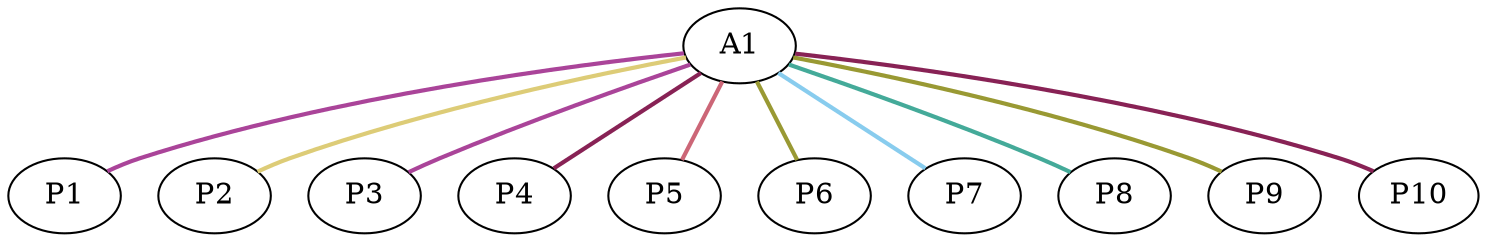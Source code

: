 graph {
	graph [rankdir=BT]
	A1
	P1
	P1 -- A1 [color="#AA4499" style=bold]
	P2
	P2 -- A1 [color="#DDCC77" style=bold]
	P3
	P3 -- A1 [color="#AA4499" style=bold]
	P4
	P4 -- A1 [color="#882255" style=bold]
	P5
	P5 -- A1 [color="#CC6677" style=bold]
	P6
	P6 -- A1 [color="#999933" style=bold]
	P7
	P7 -- A1 [color="#88CCEE" style=bold]
	P8
	P8 -- A1 [color="#44AA99" style=bold]
	P9
	P9 -- A1 [color="#999933" style=bold]
	P10
	P10 -- A1 [color="#882255" style=bold]
}
